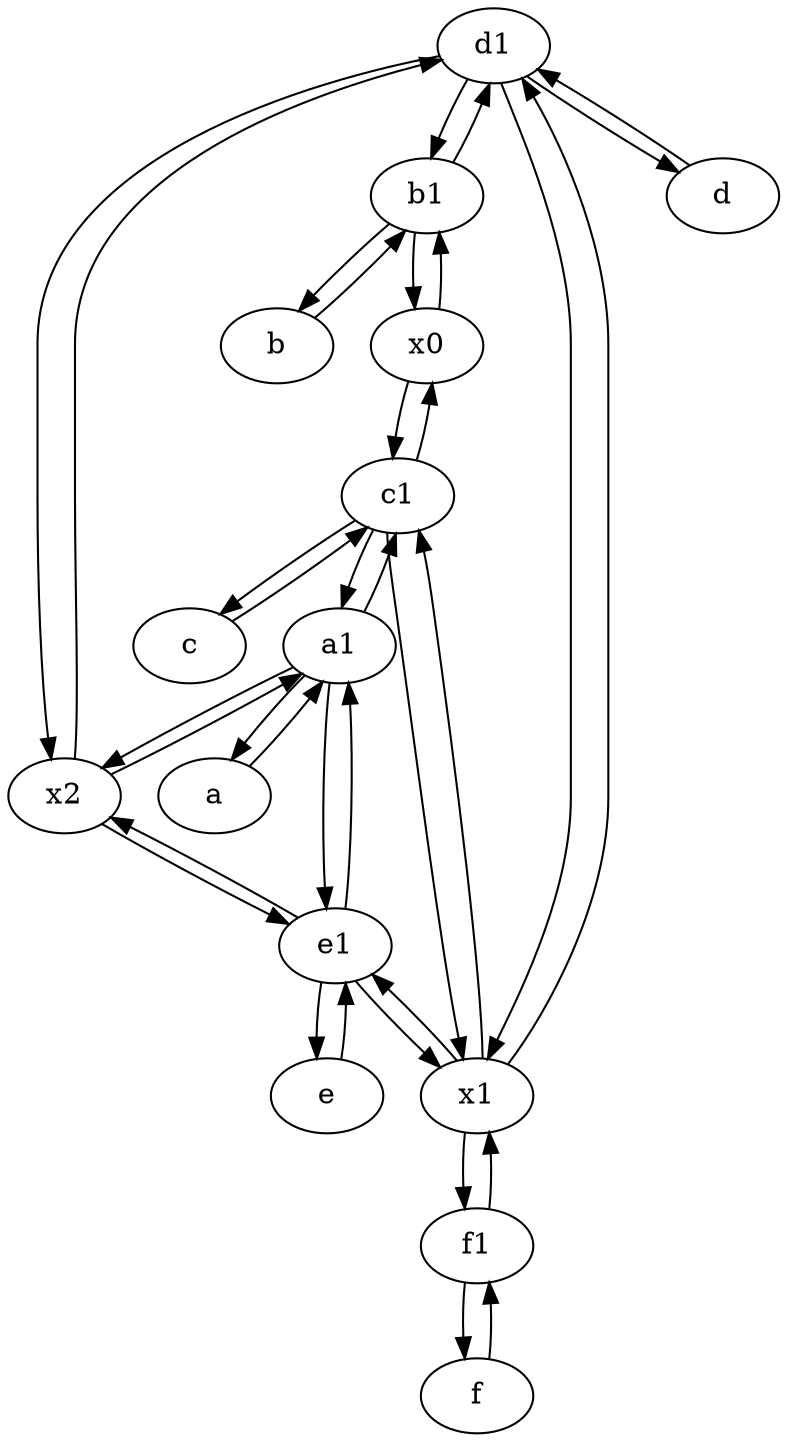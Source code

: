 digraph  {
	d1 [pos="25,30!"];
	a1 [pos="40,15!"];
	f [pos="15,45!"];
	f1;
	a [pos="40,10!"];
	b1 [pos="45,20!"];
	x1;
	c [pos="20,10!"];
	e [pos="30,50!"];
	c1 [pos="30,15!"];
	e1 [pos="25,45!"];
	b [pos="50,20!"];
	x2;
	d [pos="20,30!"];
	x0;
	x1 -> c1;
	c -> c1;
	e1 -> x1;
	b1 -> d1;
	x0 -> c1;
	a1 -> e1;
	b -> b1;
	a1 -> a;
	x0 -> b1;
	x2 -> d1;
	x1 -> f1;
	f1 -> x1;
	e1 -> e;
	c1 -> a1;
	e1 -> x2;
	f1 -> f;
	d -> d1;
	f -> f1;
	a1 -> x2;
	d1 -> x2;
	e1 -> a1;
	x1 -> e1;
	x2 -> e1;
	e -> e1;
	c1 -> x0;
	x1 -> d1;
	d1 -> b1;
	b1 -> b;
	d1 -> d;
	d1 -> x1;
	a -> a1;
	b1 -> x0;
	c1 -> x1;
	a1 -> c1;
	c1 -> c;
	x2 -> a1;

	}